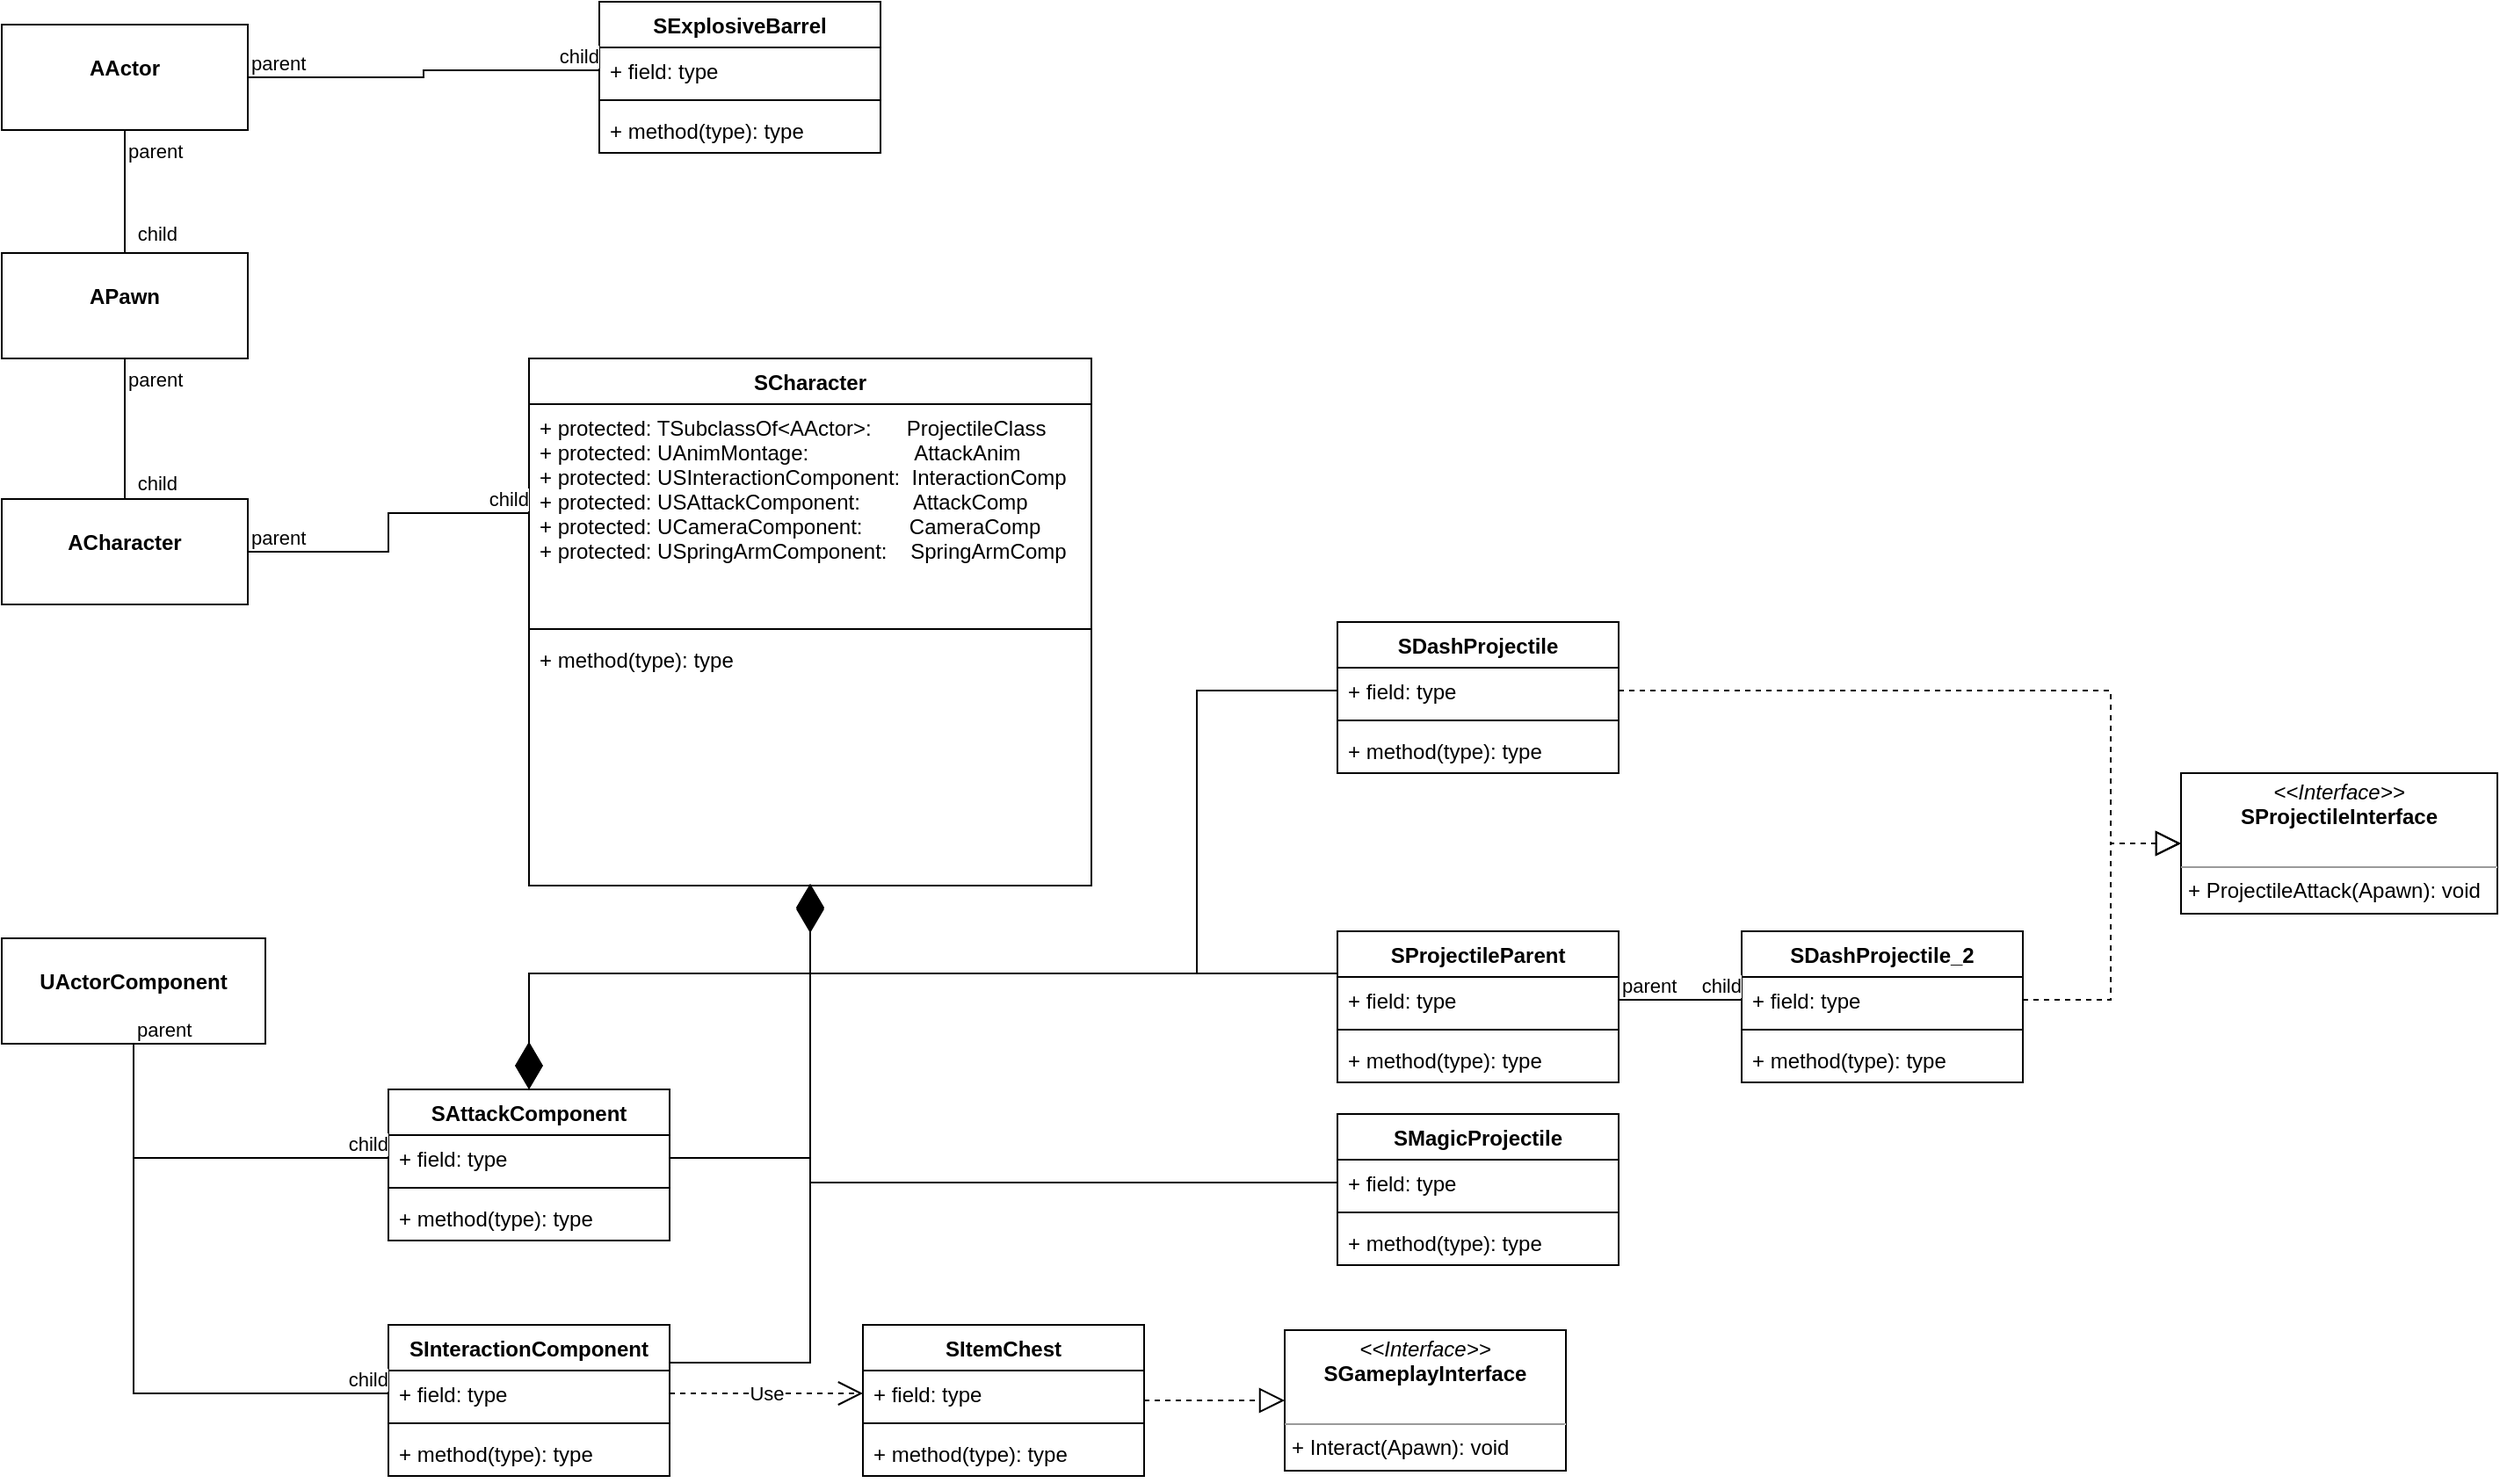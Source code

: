 <mxfile version="15.4.0" type="device"><diagram id="C5RBs43oDa-KdzZeNtuy" name="Page-1"><mxGraphModel dx="2228" dy="1991" grid="1" gridSize="10" guides="1" tooltips="1" connect="1" arrows="1" fold="1" page="1" pageScale="1" pageWidth="827" pageHeight="1169" math="0" shadow="0"><root><mxCell id="WIyWlLk6GJQsqaUBKTNV-0"/><mxCell id="WIyWlLk6GJQsqaUBKTNV-1" parent="WIyWlLk6GJQsqaUBKTNV-0"/><mxCell id="nBXRS6aP0Rkt4muQuZHr-2" value="&lt;p style=&quot;margin: 0px ; margin-top: 4px ; text-align: center&quot;&gt;&lt;i&gt;&amp;lt;&amp;lt;Interface&amp;gt;&amp;gt;&lt;/i&gt;&lt;br&gt;&lt;b&gt;SGameplayInterface&lt;/b&gt;&lt;/p&gt;&lt;p style=&quot;margin: 0px ; margin-left: 4px&quot;&gt;&lt;br&gt;&lt;/p&gt;&lt;hr size=&quot;1&quot;&gt;&lt;p style=&quot;margin: 0px ; margin-left: 4px&quot;&gt;+ Interact(Apawn): void&lt;br&gt;&lt;br&gt;&lt;/p&gt;" style="verticalAlign=top;align=left;overflow=fill;fontSize=12;fontFamily=Helvetica;html=1;" vertex="1" parent="WIyWlLk6GJQsqaUBKTNV-1"><mxGeometry x="-50" y="423" width="160" height="80" as="geometry"/></mxCell><mxCell id="nBXRS6aP0Rkt4muQuZHr-3" value="&lt;p style=&quot;margin: 0px ; margin-top: 4px ; text-align: center&quot;&gt;&lt;i&gt;&amp;lt;&amp;lt;Interface&amp;gt;&amp;gt;&lt;/i&gt;&lt;br&gt;&lt;b&gt;SProjectileInterface&lt;/b&gt;&lt;/p&gt;&lt;p style=&quot;margin: 0px ; margin-left: 4px&quot;&gt;&lt;br&gt;&lt;/p&gt;&lt;hr size=&quot;1&quot;&gt;&lt;p style=&quot;margin: 0px ; margin-left: 4px&quot;&gt;+ ProjectileAttack(Apawn): void&lt;br&gt;&lt;br&gt;&lt;/p&gt;" style="verticalAlign=top;align=left;overflow=fill;fontSize=12;fontFamily=Helvetica;html=1;" vertex="1" parent="WIyWlLk6GJQsqaUBKTNV-1"><mxGeometry x="460" y="106" width="180" height="80" as="geometry"/></mxCell><mxCell id="nBXRS6aP0Rkt4muQuZHr-4" value="SExplosiveBarrel" style="swimlane;fontStyle=1;align=center;verticalAlign=top;childLayout=stackLayout;horizontal=1;startSize=26;horizontalStack=0;resizeParent=1;resizeParentMax=0;resizeLast=0;collapsible=1;marginBottom=0;" vertex="1" parent="WIyWlLk6GJQsqaUBKTNV-1"><mxGeometry x="-440" y="-333" width="160" height="86" as="geometry"/></mxCell><mxCell id="nBXRS6aP0Rkt4muQuZHr-5" value="+ field: type" style="text;strokeColor=none;fillColor=none;align=left;verticalAlign=top;spacingLeft=4;spacingRight=4;overflow=hidden;rotatable=0;points=[[0,0.5],[1,0.5]];portConstraint=eastwest;" vertex="1" parent="nBXRS6aP0Rkt4muQuZHr-4"><mxGeometry y="26" width="160" height="26" as="geometry"/></mxCell><mxCell id="nBXRS6aP0Rkt4muQuZHr-6" value="" style="line;strokeWidth=1;fillColor=none;align=left;verticalAlign=middle;spacingTop=-1;spacingLeft=3;spacingRight=3;rotatable=0;labelPosition=right;points=[];portConstraint=eastwest;" vertex="1" parent="nBXRS6aP0Rkt4muQuZHr-4"><mxGeometry y="52" width="160" height="8" as="geometry"/></mxCell><mxCell id="nBXRS6aP0Rkt4muQuZHr-7" value="+ method(type): type" style="text;strokeColor=none;fillColor=none;align=left;verticalAlign=top;spacingLeft=4;spacingRight=4;overflow=hidden;rotatable=0;points=[[0,0.5],[1,0.5]];portConstraint=eastwest;" vertex="1" parent="nBXRS6aP0Rkt4muQuZHr-4"><mxGeometry y="60" width="160" height="26" as="geometry"/></mxCell><mxCell id="nBXRS6aP0Rkt4muQuZHr-8" value="SInteractionComponent" style="swimlane;fontStyle=1;align=center;verticalAlign=top;childLayout=stackLayout;horizontal=1;startSize=26;horizontalStack=0;resizeParent=1;resizeParentMax=0;resizeLast=0;collapsible=1;marginBottom=0;" vertex="1" parent="WIyWlLk6GJQsqaUBKTNV-1"><mxGeometry x="-560" y="420" width="160" height="86" as="geometry"/></mxCell><mxCell id="nBXRS6aP0Rkt4muQuZHr-9" value="+ field: type" style="text;strokeColor=none;fillColor=none;align=left;verticalAlign=top;spacingLeft=4;spacingRight=4;overflow=hidden;rotatable=0;points=[[0,0.5],[1,0.5]];portConstraint=eastwest;" vertex="1" parent="nBXRS6aP0Rkt4muQuZHr-8"><mxGeometry y="26" width="160" height="26" as="geometry"/></mxCell><mxCell id="nBXRS6aP0Rkt4muQuZHr-10" value="" style="line;strokeWidth=1;fillColor=none;align=left;verticalAlign=middle;spacingTop=-1;spacingLeft=3;spacingRight=3;rotatable=0;labelPosition=right;points=[];portConstraint=eastwest;" vertex="1" parent="nBXRS6aP0Rkt4muQuZHr-8"><mxGeometry y="52" width="160" height="8" as="geometry"/></mxCell><mxCell id="nBXRS6aP0Rkt4muQuZHr-11" value="+ method(type): type" style="text;strokeColor=none;fillColor=none;align=left;verticalAlign=top;spacingLeft=4;spacingRight=4;overflow=hidden;rotatable=0;points=[[0,0.5],[1,0.5]];portConstraint=eastwest;" vertex="1" parent="nBXRS6aP0Rkt4muQuZHr-8"><mxGeometry y="60" width="160" height="26" as="geometry"/></mxCell><mxCell id="nBXRS6aP0Rkt4muQuZHr-12" value="SAttackComponent" style="swimlane;fontStyle=1;align=center;verticalAlign=top;childLayout=stackLayout;horizontal=1;startSize=26;horizontalStack=0;resizeParent=1;resizeParentMax=0;resizeLast=0;collapsible=1;marginBottom=0;" vertex="1" parent="WIyWlLk6GJQsqaUBKTNV-1"><mxGeometry x="-560" y="286" width="160" height="86" as="geometry"/></mxCell><mxCell id="nBXRS6aP0Rkt4muQuZHr-13" value="+ field: type" style="text;strokeColor=none;fillColor=none;align=left;verticalAlign=top;spacingLeft=4;spacingRight=4;overflow=hidden;rotatable=0;points=[[0,0.5],[1,0.5]];portConstraint=eastwest;" vertex="1" parent="nBXRS6aP0Rkt4muQuZHr-12"><mxGeometry y="26" width="160" height="26" as="geometry"/></mxCell><mxCell id="nBXRS6aP0Rkt4muQuZHr-14" value="" style="line;strokeWidth=1;fillColor=none;align=left;verticalAlign=middle;spacingTop=-1;spacingLeft=3;spacingRight=3;rotatable=0;labelPosition=right;points=[];portConstraint=eastwest;" vertex="1" parent="nBXRS6aP0Rkt4muQuZHr-12"><mxGeometry y="52" width="160" height="8" as="geometry"/></mxCell><mxCell id="nBXRS6aP0Rkt4muQuZHr-15" value="+ method(type): type" style="text;strokeColor=none;fillColor=none;align=left;verticalAlign=top;spacingLeft=4;spacingRight=4;overflow=hidden;rotatable=0;points=[[0,0.5],[1,0.5]];portConstraint=eastwest;" vertex="1" parent="nBXRS6aP0Rkt4muQuZHr-12"><mxGeometry y="60" width="160" height="26" as="geometry"/></mxCell><mxCell id="nBXRS6aP0Rkt4muQuZHr-16" value="SItemChest" style="swimlane;fontStyle=1;align=center;verticalAlign=top;childLayout=stackLayout;horizontal=1;startSize=26;horizontalStack=0;resizeParent=1;resizeParentMax=0;resizeLast=0;collapsible=1;marginBottom=0;" vertex="1" parent="WIyWlLk6GJQsqaUBKTNV-1"><mxGeometry x="-290" y="420" width="160" height="86" as="geometry"/></mxCell><mxCell id="nBXRS6aP0Rkt4muQuZHr-17" value="+ field: type" style="text;strokeColor=none;fillColor=none;align=left;verticalAlign=top;spacingLeft=4;spacingRight=4;overflow=hidden;rotatable=0;points=[[0,0.5],[1,0.5]];portConstraint=eastwest;" vertex="1" parent="nBXRS6aP0Rkt4muQuZHr-16"><mxGeometry y="26" width="160" height="26" as="geometry"/></mxCell><mxCell id="nBXRS6aP0Rkt4muQuZHr-18" value="" style="line;strokeWidth=1;fillColor=none;align=left;verticalAlign=middle;spacingTop=-1;spacingLeft=3;spacingRight=3;rotatable=0;labelPosition=right;points=[];portConstraint=eastwest;" vertex="1" parent="nBXRS6aP0Rkt4muQuZHr-16"><mxGeometry y="52" width="160" height="8" as="geometry"/></mxCell><mxCell id="nBXRS6aP0Rkt4muQuZHr-19" value="+ method(type): type" style="text;strokeColor=none;fillColor=none;align=left;verticalAlign=top;spacingLeft=4;spacingRight=4;overflow=hidden;rotatable=0;points=[[0,0.5],[1,0.5]];portConstraint=eastwest;" vertex="1" parent="nBXRS6aP0Rkt4muQuZHr-16"><mxGeometry y="60" width="160" height="26" as="geometry"/></mxCell><mxCell id="nBXRS6aP0Rkt4muQuZHr-20" value="SMagicProjectile&#10;" style="swimlane;fontStyle=1;align=center;verticalAlign=top;childLayout=stackLayout;horizontal=1;startSize=26;horizontalStack=0;resizeParent=1;resizeParentMax=0;resizeLast=0;collapsible=1;marginBottom=0;" vertex="1" parent="WIyWlLk6GJQsqaUBKTNV-1"><mxGeometry x="-20" y="300" width="160" height="86" as="geometry"/></mxCell><mxCell id="nBXRS6aP0Rkt4muQuZHr-21" value="+ field: type" style="text;strokeColor=none;fillColor=none;align=left;verticalAlign=top;spacingLeft=4;spacingRight=4;overflow=hidden;rotatable=0;points=[[0,0.5],[1,0.5]];portConstraint=eastwest;" vertex="1" parent="nBXRS6aP0Rkt4muQuZHr-20"><mxGeometry y="26" width="160" height="26" as="geometry"/></mxCell><mxCell id="nBXRS6aP0Rkt4muQuZHr-22" value="" style="line;strokeWidth=1;fillColor=none;align=left;verticalAlign=middle;spacingTop=-1;spacingLeft=3;spacingRight=3;rotatable=0;labelPosition=right;points=[];portConstraint=eastwest;" vertex="1" parent="nBXRS6aP0Rkt4muQuZHr-20"><mxGeometry y="52" width="160" height="8" as="geometry"/></mxCell><mxCell id="nBXRS6aP0Rkt4muQuZHr-23" value="+ method(type): type" style="text;strokeColor=none;fillColor=none;align=left;verticalAlign=top;spacingLeft=4;spacingRight=4;overflow=hidden;rotatable=0;points=[[0,0.5],[1,0.5]];portConstraint=eastwest;" vertex="1" parent="nBXRS6aP0Rkt4muQuZHr-20"><mxGeometry y="60" width="160" height="26" as="geometry"/></mxCell><mxCell id="nBXRS6aP0Rkt4muQuZHr-24" value="SDashProjectile&#10;" style="swimlane;fontStyle=1;align=center;verticalAlign=top;childLayout=stackLayout;horizontal=1;startSize=26;horizontalStack=0;resizeParent=1;resizeParentMax=0;resizeLast=0;collapsible=1;marginBottom=0;" vertex="1" parent="WIyWlLk6GJQsqaUBKTNV-1"><mxGeometry x="-20" y="20" width="160" height="86" as="geometry"/></mxCell><mxCell id="nBXRS6aP0Rkt4muQuZHr-25" value="+ field: type" style="text;strokeColor=none;fillColor=none;align=left;verticalAlign=top;spacingLeft=4;spacingRight=4;overflow=hidden;rotatable=0;points=[[0,0.5],[1,0.5]];portConstraint=eastwest;" vertex="1" parent="nBXRS6aP0Rkt4muQuZHr-24"><mxGeometry y="26" width="160" height="26" as="geometry"/></mxCell><mxCell id="nBXRS6aP0Rkt4muQuZHr-26" value="" style="line;strokeWidth=1;fillColor=none;align=left;verticalAlign=middle;spacingTop=-1;spacingLeft=3;spacingRight=3;rotatable=0;labelPosition=right;points=[];portConstraint=eastwest;" vertex="1" parent="nBXRS6aP0Rkt4muQuZHr-24"><mxGeometry y="52" width="160" height="8" as="geometry"/></mxCell><mxCell id="nBXRS6aP0Rkt4muQuZHr-27" value="+ method(type): type" style="text;strokeColor=none;fillColor=none;align=left;verticalAlign=top;spacingLeft=4;spacingRight=4;overflow=hidden;rotatable=0;points=[[0,0.5],[1,0.5]];portConstraint=eastwest;" vertex="1" parent="nBXRS6aP0Rkt4muQuZHr-24"><mxGeometry y="60" width="160" height="26" as="geometry"/></mxCell><mxCell id="nBXRS6aP0Rkt4muQuZHr-28" value="SDashProjectile_2&#10;&#10;" style="swimlane;fontStyle=1;align=center;verticalAlign=top;childLayout=stackLayout;horizontal=1;startSize=26;horizontalStack=0;resizeParent=1;resizeParentMax=0;resizeLast=0;collapsible=1;marginBottom=0;" vertex="1" parent="WIyWlLk6GJQsqaUBKTNV-1"><mxGeometry x="210" y="196" width="160" height="86" as="geometry"/></mxCell><mxCell id="nBXRS6aP0Rkt4muQuZHr-29" value="+ field: type" style="text;strokeColor=none;fillColor=none;align=left;verticalAlign=top;spacingLeft=4;spacingRight=4;overflow=hidden;rotatable=0;points=[[0,0.5],[1,0.5]];portConstraint=eastwest;" vertex="1" parent="nBXRS6aP0Rkt4muQuZHr-28"><mxGeometry y="26" width="160" height="26" as="geometry"/></mxCell><mxCell id="nBXRS6aP0Rkt4muQuZHr-30" value="" style="line;strokeWidth=1;fillColor=none;align=left;verticalAlign=middle;spacingTop=-1;spacingLeft=3;spacingRight=3;rotatable=0;labelPosition=right;points=[];portConstraint=eastwest;" vertex="1" parent="nBXRS6aP0Rkt4muQuZHr-28"><mxGeometry y="52" width="160" height="8" as="geometry"/></mxCell><mxCell id="nBXRS6aP0Rkt4muQuZHr-31" value="+ method(type): type" style="text;strokeColor=none;fillColor=none;align=left;verticalAlign=top;spacingLeft=4;spacingRight=4;overflow=hidden;rotatable=0;points=[[0,0.5],[1,0.5]];portConstraint=eastwest;" vertex="1" parent="nBXRS6aP0Rkt4muQuZHr-28"><mxGeometry y="60" width="160" height="26" as="geometry"/></mxCell><mxCell id="nBXRS6aP0Rkt4muQuZHr-32" value="SCharacter" style="swimlane;fontStyle=1;align=center;verticalAlign=top;childLayout=stackLayout;horizontal=1;startSize=26;horizontalStack=0;resizeParent=1;resizeParentMax=0;resizeLast=0;collapsible=1;marginBottom=0;" vertex="1" parent="WIyWlLk6GJQsqaUBKTNV-1"><mxGeometry x="-480" y="-130" width="320" height="300" as="geometry"/></mxCell><mxCell id="nBXRS6aP0Rkt4muQuZHr-33" value="+ protected: TSubclassOf&lt;AActor&gt;:       ProjectileClass&#10;+ protected: UAnimMontage:                  AttackAnim&#10;+ protected: USInteractionComponent:  InteractionComp&#10;+ protected: USAttackComponent:         AttackComp&#10;+ protected: UCameraComponent:        CameraComp&#10;+ protected: USpringArmComponent:    SpringArmComp&#10;&#10;" style="text;strokeColor=none;fillColor=none;align=left;verticalAlign=top;spacingLeft=4;spacingRight=4;overflow=hidden;rotatable=0;points=[[0,0.5],[1,0.5]];portConstraint=eastwest;" vertex="1" parent="nBXRS6aP0Rkt4muQuZHr-32"><mxGeometry y="26" width="320" height="124" as="geometry"/></mxCell><mxCell id="nBXRS6aP0Rkt4muQuZHr-34" value="" style="line;strokeWidth=1;fillColor=none;align=left;verticalAlign=middle;spacingTop=-1;spacingLeft=3;spacingRight=3;rotatable=0;labelPosition=right;points=[];portConstraint=eastwest;" vertex="1" parent="nBXRS6aP0Rkt4muQuZHr-32"><mxGeometry y="150" width="320" height="8" as="geometry"/></mxCell><mxCell id="nBXRS6aP0Rkt4muQuZHr-35" value="+ method(type): type" style="text;strokeColor=none;fillColor=none;align=left;verticalAlign=top;spacingLeft=4;spacingRight=4;overflow=hidden;rotatable=0;points=[[0,0.5],[1,0.5]];portConstraint=eastwest;" vertex="1" parent="nBXRS6aP0Rkt4muQuZHr-32"><mxGeometry y="158" width="320" height="142" as="geometry"/></mxCell><mxCell id="nBXRS6aP0Rkt4muQuZHr-36" value="SProjectileParent" style="swimlane;fontStyle=1;align=center;verticalAlign=top;childLayout=stackLayout;horizontal=1;startSize=26;horizontalStack=0;resizeParent=1;resizeParentMax=0;resizeLast=0;collapsible=1;marginBottom=0;" vertex="1" parent="WIyWlLk6GJQsqaUBKTNV-1"><mxGeometry x="-20" y="196" width="160" height="86" as="geometry"/></mxCell><mxCell id="nBXRS6aP0Rkt4muQuZHr-37" value="+ field: type" style="text;strokeColor=none;fillColor=none;align=left;verticalAlign=top;spacingLeft=4;spacingRight=4;overflow=hidden;rotatable=0;points=[[0,0.5],[1,0.5]];portConstraint=eastwest;" vertex="1" parent="nBXRS6aP0Rkt4muQuZHr-36"><mxGeometry y="26" width="160" height="26" as="geometry"/></mxCell><mxCell id="nBXRS6aP0Rkt4muQuZHr-38" value="" style="line;strokeWidth=1;fillColor=none;align=left;verticalAlign=middle;spacingTop=-1;spacingLeft=3;spacingRight=3;rotatable=0;labelPosition=right;points=[];portConstraint=eastwest;" vertex="1" parent="nBXRS6aP0Rkt4muQuZHr-36"><mxGeometry y="52" width="160" height="8" as="geometry"/></mxCell><mxCell id="nBXRS6aP0Rkt4muQuZHr-39" value="+ method(type): type" style="text;strokeColor=none;fillColor=none;align=left;verticalAlign=top;spacingLeft=4;spacingRight=4;overflow=hidden;rotatable=0;points=[[0,0.5],[1,0.5]];portConstraint=eastwest;" vertex="1" parent="nBXRS6aP0Rkt4muQuZHr-36"><mxGeometry y="60" width="160" height="26" as="geometry"/></mxCell><mxCell id="nBXRS6aP0Rkt4muQuZHr-40" value="&lt;p style=&quot;margin: 0px ; margin-top: 4px ; text-align: center&quot;&gt;&lt;br&gt;&lt;b&gt;UActorComponent&lt;/b&gt;&lt;/p&gt;" style="verticalAlign=top;align=left;overflow=fill;fontSize=12;fontFamily=Helvetica;html=1;" vertex="1" parent="WIyWlLk6GJQsqaUBKTNV-1"><mxGeometry x="-780" y="200" width="150" height="60" as="geometry"/></mxCell><mxCell id="nBXRS6aP0Rkt4muQuZHr-42" value="&lt;p style=&quot;margin: 0px ; margin-top: 4px ; text-align: center&quot;&gt;&lt;br&gt;&lt;b&gt;AActor&lt;/b&gt;&lt;/p&gt;" style="verticalAlign=top;align=left;overflow=fill;fontSize=12;fontFamily=Helvetica;html=1;" vertex="1" parent="WIyWlLk6GJQsqaUBKTNV-1"><mxGeometry x="-780" y="-320" width="140" height="60" as="geometry"/></mxCell><mxCell id="nBXRS6aP0Rkt4muQuZHr-44" value="" style="endArrow=none;html=1;edgeStyle=orthogonalEdgeStyle;rounded=0;entryX=0.5;entryY=0;entryDx=0;entryDy=0;exitX=0.5;exitY=1;exitDx=0;exitDy=0;" edge="1" parent="WIyWlLk6GJQsqaUBKTNV-1" source="nBXRS6aP0Rkt4muQuZHr-42" target="nBXRS6aP0Rkt4muQuZHr-60"><mxGeometry relative="1" as="geometry"><mxPoint x="-90" y="-200" as="sourcePoint"/><mxPoint x="70" y="-200" as="targetPoint"/></mxGeometry></mxCell><mxCell id="nBXRS6aP0Rkt4muQuZHr-45" value="parent" style="edgeLabel;resizable=0;html=1;align=left;verticalAlign=bottom;" connectable="0" vertex="1" parent="nBXRS6aP0Rkt4muQuZHr-44"><mxGeometry x="-1" relative="1" as="geometry"><mxPoint y="20" as="offset"/></mxGeometry></mxCell><mxCell id="nBXRS6aP0Rkt4muQuZHr-46" value="child" style="edgeLabel;resizable=0;html=1;align=right;verticalAlign=bottom;" connectable="0" vertex="1" parent="nBXRS6aP0Rkt4muQuZHr-44"><mxGeometry x="1" relative="1" as="geometry"><mxPoint x="30" y="-3" as="offset"/></mxGeometry></mxCell><mxCell id="nBXRS6aP0Rkt4muQuZHr-47" value="" style="endArrow=none;html=1;edgeStyle=orthogonalEdgeStyle;rounded=0;exitX=1;exitY=0.5;exitDx=0;exitDy=0;entryX=0;entryY=0.5;entryDx=0;entryDy=0;" edge="1" parent="WIyWlLk6GJQsqaUBKTNV-1" source="nBXRS6aP0Rkt4muQuZHr-37" target="nBXRS6aP0Rkt4muQuZHr-29"><mxGeometry relative="1" as="geometry"><mxPoint x="-183" y="361" as="sourcePoint"/><mxPoint x="-30" y="356" as="targetPoint"/></mxGeometry></mxCell><mxCell id="nBXRS6aP0Rkt4muQuZHr-48" value="parent" style="edgeLabel;resizable=0;html=1;align=left;verticalAlign=bottom;" connectable="0" vertex="1" parent="nBXRS6aP0Rkt4muQuZHr-47"><mxGeometry x="-1" relative="1" as="geometry"/></mxCell><mxCell id="nBXRS6aP0Rkt4muQuZHr-49" value="child" style="edgeLabel;resizable=0;html=1;align=right;verticalAlign=bottom;" connectable="0" vertex="1" parent="nBXRS6aP0Rkt4muQuZHr-47"><mxGeometry x="1" relative="1" as="geometry"/></mxCell><mxCell id="nBXRS6aP0Rkt4muQuZHr-50" value="" style="endArrow=block;dashed=1;endFill=0;endSize=12;html=1;rounded=0;edgeStyle=orthogonalEdgeStyle;entryX=0;entryY=0.5;entryDx=0;entryDy=0;" edge="1" parent="WIyWlLk6GJQsqaUBKTNV-1" source="nBXRS6aP0Rkt4muQuZHr-16" target="nBXRS6aP0Rkt4muQuZHr-2"><mxGeometry width="160" relative="1" as="geometry"><mxPoint x="160" y="552" as="sourcePoint"/><mxPoint x="320" y="552" as="targetPoint"/></mxGeometry></mxCell><mxCell id="nBXRS6aP0Rkt4muQuZHr-51" value="" style="endArrow=block;dashed=1;endFill=0;endSize=12;html=1;rounded=0;edgeStyle=orthogonalEdgeStyle;entryX=0;entryY=0.5;entryDx=0;entryDy=0;exitX=1;exitY=0.5;exitDx=0;exitDy=0;" edge="1" parent="WIyWlLk6GJQsqaUBKTNV-1" source="nBXRS6aP0Rkt4muQuZHr-25" target="nBXRS6aP0Rkt4muQuZHr-3"><mxGeometry width="160" relative="1" as="geometry"><mxPoint x="20" y="26" as="sourcePoint"/><mxPoint x="180" y="26" as="targetPoint"/><Array as="points"><mxPoint x="420" y="59"/><mxPoint x="420" y="146"/></Array></mxGeometry></mxCell><mxCell id="nBXRS6aP0Rkt4muQuZHr-52" value="" style="endArrow=block;dashed=1;endFill=0;endSize=12;html=1;rounded=0;edgeStyle=orthogonalEdgeStyle;exitX=1;exitY=0.5;exitDx=0;exitDy=0;entryX=0;entryY=0.5;entryDx=0;entryDy=0;" edge="1" parent="WIyWlLk6GJQsqaUBKTNV-1" source="nBXRS6aP0Rkt4muQuZHr-29" target="nBXRS6aP0Rkt4muQuZHr-3"><mxGeometry width="160" relative="1" as="geometry"><mxPoint x="380" y="85" as="sourcePoint"/><mxPoint x="470" y="176" as="targetPoint"/><Array as="points"><mxPoint x="420" y="235"/><mxPoint x="420" y="146"/></Array></mxGeometry></mxCell><mxCell id="nBXRS6aP0Rkt4muQuZHr-53" value="" style="endArrow=none;html=1;edgeStyle=orthogonalEdgeStyle;rounded=0;exitX=0.5;exitY=1;exitDx=0;exitDy=0;" edge="1" parent="WIyWlLk6GJQsqaUBKTNV-1" source="nBXRS6aP0Rkt4muQuZHr-40" target="nBXRS6aP0Rkt4muQuZHr-9"><mxGeometry relative="1" as="geometry"><mxPoint x="-690" y="631" as="sourcePoint"/><mxPoint x="-530" y="631" as="targetPoint"/></mxGeometry></mxCell><mxCell id="nBXRS6aP0Rkt4muQuZHr-54" value="parent" style="edgeLabel;resizable=0;html=1;align=left;verticalAlign=bottom;" connectable="0" vertex="1" parent="nBXRS6aP0Rkt4muQuZHr-53"><mxGeometry x="-1" relative="1" as="geometry"/></mxCell><mxCell id="nBXRS6aP0Rkt4muQuZHr-55" value="child" style="edgeLabel;resizable=0;html=1;align=right;verticalAlign=bottom;" connectable="0" vertex="1" parent="nBXRS6aP0Rkt4muQuZHr-53"><mxGeometry x="1" relative="1" as="geometry"/></mxCell><mxCell id="nBXRS6aP0Rkt4muQuZHr-60" value="&lt;p style=&quot;margin: 0px ; margin-top: 4px ; text-align: center&quot;&gt;&lt;br&gt;&lt;b&gt;APawn&lt;/b&gt;&lt;/p&gt;" style="verticalAlign=top;align=left;overflow=fill;fontSize=12;fontFamily=Helvetica;html=1;" vertex="1" parent="WIyWlLk6GJQsqaUBKTNV-1"><mxGeometry x="-780" y="-190" width="140" height="60" as="geometry"/></mxCell><mxCell id="nBXRS6aP0Rkt4muQuZHr-62" value="&lt;p style=&quot;margin: 0px ; margin-top: 4px ; text-align: center&quot;&gt;&lt;br&gt;&lt;b&gt;ACharacter&lt;/b&gt;&lt;/p&gt;" style="verticalAlign=top;align=left;overflow=fill;fontSize=12;fontFamily=Helvetica;html=1;" vertex="1" parent="WIyWlLk6GJQsqaUBKTNV-1"><mxGeometry x="-780" y="-50" width="140" height="60" as="geometry"/></mxCell><mxCell id="nBXRS6aP0Rkt4muQuZHr-63" value="" style="endArrow=none;html=1;edgeStyle=orthogonalEdgeStyle;rounded=0;exitX=0.5;exitY=1;exitDx=0;exitDy=0;" edge="1" parent="WIyWlLk6GJQsqaUBKTNV-1" source="nBXRS6aP0Rkt4muQuZHr-60"><mxGeometry relative="1" as="geometry"><mxPoint x="-610" y="130" as="sourcePoint"/><mxPoint x="-710" y="-50" as="targetPoint"/></mxGeometry></mxCell><mxCell id="nBXRS6aP0Rkt4muQuZHr-64" value="parent" style="edgeLabel;resizable=0;html=1;align=left;verticalAlign=bottom;" connectable="0" vertex="1" parent="nBXRS6aP0Rkt4muQuZHr-63"><mxGeometry x="-1" relative="1" as="geometry"><mxPoint y="20" as="offset"/></mxGeometry></mxCell><mxCell id="nBXRS6aP0Rkt4muQuZHr-65" value="child" style="edgeLabel;resizable=0;html=1;align=right;verticalAlign=bottom;" connectable="0" vertex="1" parent="nBXRS6aP0Rkt4muQuZHr-63"><mxGeometry x="1" relative="1" as="geometry"><mxPoint x="30" as="offset"/></mxGeometry></mxCell><mxCell id="nBXRS6aP0Rkt4muQuZHr-66" value="" style="endArrow=none;html=1;edgeStyle=orthogonalEdgeStyle;rounded=0;exitX=1;exitY=0.5;exitDx=0;exitDy=0;entryX=0;entryY=0.5;entryDx=0;entryDy=0;" edge="1" parent="WIyWlLk6GJQsqaUBKTNV-1" source="nBXRS6aP0Rkt4muQuZHr-62" target="nBXRS6aP0Rkt4muQuZHr-33"><mxGeometry relative="1" as="geometry"><mxPoint x="-510" y="10" as="sourcePoint"/><mxPoint x="-350" y="10" as="targetPoint"/></mxGeometry></mxCell><mxCell id="nBXRS6aP0Rkt4muQuZHr-67" value="parent" style="edgeLabel;resizable=0;html=1;align=left;verticalAlign=bottom;" connectable="0" vertex="1" parent="nBXRS6aP0Rkt4muQuZHr-66"><mxGeometry x="-1" relative="1" as="geometry"/></mxCell><mxCell id="nBXRS6aP0Rkt4muQuZHr-68" value="child" style="edgeLabel;resizable=0;html=1;align=right;verticalAlign=bottom;" connectable="0" vertex="1" parent="nBXRS6aP0Rkt4muQuZHr-66"><mxGeometry x="1" relative="1" as="geometry"/></mxCell><mxCell id="nBXRS6aP0Rkt4muQuZHr-74" value="" style="endArrow=none;html=1;edgeStyle=orthogonalEdgeStyle;rounded=0;exitX=0.5;exitY=1;exitDx=0;exitDy=0;entryX=0;entryY=0.5;entryDx=0;entryDy=0;" edge="1" parent="WIyWlLk6GJQsqaUBKTNV-1" source="nBXRS6aP0Rkt4muQuZHr-40" target="nBXRS6aP0Rkt4muQuZHr-13"><mxGeometry relative="1" as="geometry"><mxPoint x="-720" y="430" as="sourcePoint"/><mxPoint x="-560" y="430" as="targetPoint"/></mxGeometry></mxCell><mxCell id="nBXRS6aP0Rkt4muQuZHr-75" value="parent" style="edgeLabel;resizable=0;html=1;align=left;verticalAlign=bottom;" connectable="0" vertex="1" parent="nBXRS6aP0Rkt4muQuZHr-74"><mxGeometry x="-1" relative="1" as="geometry"/></mxCell><mxCell id="nBXRS6aP0Rkt4muQuZHr-76" value="child" style="edgeLabel;resizable=0;html=1;align=right;verticalAlign=bottom;" connectable="0" vertex="1" parent="nBXRS6aP0Rkt4muQuZHr-74"><mxGeometry x="1" relative="1" as="geometry"/></mxCell><mxCell id="nBXRS6aP0Rkt4muQuZHr-77" value="Use" style="endArrow=open;endSize=12;dashed=1;html=1;rounded=0;edgeStyle=orthogonalEdgeStyle;exitX=1;exitY=0.5;exitDx=0;exitDy=0;entryX=0;entryY=0.5;entryDx=0;entryDy=0;" edge="1" parent="WIyWlLk6GJQsqaUBKTNV-1" source="nBXRS6aP0Rkt4muQuZHr-9" target="nBXRS6aP0Rkt4muQuZHr-17"><mxGeometry width="160" relative="1" as="geometry"><mxPoint x="-480" y="590" as="sourcePoint"/><mxPoint x="-320" y="590" as="targetPoint"/></mxGeometry></mxCell><mxCell id="nBXRS6aP0Rkt4muQuZHr-80" style="edgeStyle=orthogonalEdgeStyle;rounded=0;orthogonalLoop=1;jettySize=auto;html=1;exitX=1;exitY=0.5;exitDx=0;exitDy=0;" edge="1" parent="WIyWlLk6GJQsqaUBKTNV-1" source="nBXRS6aP0Rkt4muQuZHr-9"><mxGeometry relative="1" as="geometry"><mxPoint x="-400" y="459" as="targetPoint"/></mxGeometry></mxCell><mxCell id="nBXRS6aP0Rkt4muQuZHr-82" value="" style="endArrow=diamondThin;endFill=1;endSize=24;html=1;rounded=0;edgeStyle=orthogonalEdgeStyle;exitX=1;exitY=0.5;exitDx=0;exitDy=0;entryX=0.5;entryY=1;entryDx=0;entryDy=0;entryPerimeter=0;" edge="1" parent="WIyWlLk6GJQsqaUBKTNV-1" source="nBXRS6aP0Rkt4muQuZHr-13" target="nBXRS6aP0Rkt4muQuZHr-35"><mxGeometry width="160" relative="1" as="geometry"><mxPoint x="-210" y="280" as="sourcePoint"/><mxPoint x="-50" y="280" as="targetPoint"/></mxGeometry></mxCell><mxCell id="nBXRS6aP0Rkt4muQuZHr-84" value="" style="endArrow=diamondThin;endFill=1;endSize=24;html=1;rounded=0;edgeStyle=orthogonalEdgeStyle;exitX=1;exitY=0.25;exitDx=0;exitDy=0;entryX=0.5;entryY=0.993;entryDx=0;entryDy=0;entryPerimeter=0;" edge="1" parent="WIyWlLk6GJQsqaUBKTNV-1" source="nBXRS6aP0Rkt4muQuZHr-8" target="nBXRS6aP0Rkt4muQuZHr-35"><mxGeometry width="160" relative="1" as="geometry"><mxPoint x="-170" y="250" as="sourcePoint"/><mxPoint x="-10" y="250" as="targetPoint"/></mxGeometry></mxCell><mxCell id="nBXRS6aP0Rkt4muQuZHr-85" value="" style="endArrow=diamondThin;endFill=1;endSize=24;html=1;rounded=0;edgeStyle=orthogonalEdgeStyle;exitX=0;exitY=0.5;exitDx=0;exitDy=0;entryX=0.5;entryY=0;entryDx=0;entryDy=0;" edge="1" parent="WIyWlLk6GJQsqaUBKTNV-1" source="nBXRS6aP0Rkt4muQuZHr-25" target="nBXRS6aP0Rkt4muQuZHr-12"><mxGeometry width="160" relative="1" as="geometry"><mxPoint x="240" y="350" as="sourcePoint"/><mxPoint x="400" y="350" as="targetPoint"/><Array as="points"><mxPoint x="-100" y="59"/><mxPoint x="-100" y="220"/><mxPoint x="-480" y="220"/></Array></mxGeometry></mxCell><mxCell id="nBXRS6aP0Rkt4muQuZHr-86" value="" style="endArrow=diamondThin;endFill=1;endSize=24;html=1;rounded=0;edgeStyle=orthogonalEdgeStyle;exitX=0;exitY=0.5;exitDx=0;exitDy=0;entryX=0.5;entryY=0;entryDx=0;entryDy=0;" edge="1" parent="WIyWlLk6GJQsqaUBKTNV-1" source="nBXRS6aP0Rkt4muQuZHr-37" target="nBXRS6aP0Rkt4muQuZHr-12"><mxGeometry width="160" relative="1" as="geometry"><mxPoint x="-10" y="69" as="sourcePoint"/><mxPoint x="-470" y="296" as="targetPoint"/><Array as="points"><mxPoint x="-20" y="220"/><mxPoint x="-480" y="220"/></Array></mxGeometry></mxCell><mxCell id="nBXRS6aP0Rkt4muQuZHr-87" value="" style="endArrow=diamondThin;endFill=1;endSize=24;html=1;rounded=0;edgeStyle=orthogonalEdgeStyle;exitX=0;exitY=0.5;exitDx=0;exitDy=0;entryX=0.5;entryY=0.993;entryDx=0;entryDy=0;entryPerimeter=0;" edge="1" parent="WIyWlLk6GJQsqaUBKTNV-1" source="nBXRS6aP0Rkt4muQuZHr-21" target="nBXRS6aP0Rkt4muQuZHr-35"><mxGeometry width="160" relative="1" as="geometry"><mxPoint x="-390" y="451.5" as="sourcePoint"/><mxPoint x="-310" y="179.006" as="targetPoint"/></mxGeometry></mxCell><mxCell id="nBXRS6aP0Rkt4muQuZHr-88" value="" style="endArrow=none;html=1;edgeStyle=orthogonalEdgeStyle;rounded=0;exitX=1;exitY=0.5;exitDx=0;exitDy=0;entryX=0;entryY=0.5;entryDx=0;entryDy=0;" edge="1" parent="WIyWlLk6GJQsqaUBKTNV-1" source="nBXRS6aP0Rkt4muQuZHr-42" target="nBXRS6aP0Rkt4muQuZHr-5"><mxGeometry relative="1" as="geometry"><mxPoint x="-560" y="-230" as="sourcePoint"/><mxPoint x="-400" y="-230" as="targetPoint"/><Array as="points"><mxPoint x="-540" y="-290"/><mxPoint x="-540" y="-294"/></Array></mxGeometry></mxCell><mxCell id="nBXRS6aP0Rkt4muQuZHr-89" value="parent" style="edgeLabel;resizable=0;html=1;align=left;verticalAlign=bottom;" connectable="0" vertex="1" parent="nBXRS6aP0Rkt4muQuZHr-88"><mxGeometry x="-1" relative="1" as="geometry"/></mxCell><mxCell id="nBXRS6aP0Rkt4muQuZHr-90" value="child" style="edgeLabel;resizable=0;html=1;align=right;verticalAlign=bottom;" connectable="0" vertex="1" parent="nBXRS6aP0Rkt4muQuZHr-88"><mxGeometry x="1" relative="1" as="geometry"/></mxCell></root></mxGraphModel></diagram></mxfile>